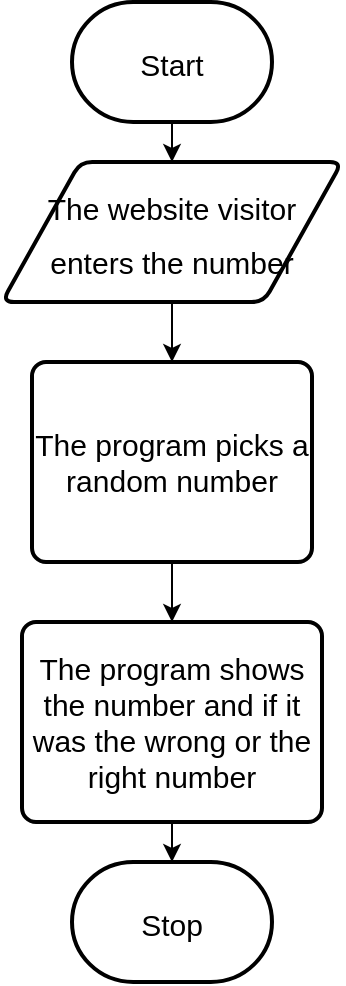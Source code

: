 <mxfile>
    <diagram id="qNM6cTI6R26k1JW4iCDH" name="Page-1">
        <mxGraphModel dx="611" dy="552" grid="1" gridSize="10" guides="1" tooltips="1" connect="1" arrows="1" fold="1" page="1" pageScale="1" pageWidth="850" pageHeight="1100" math="0" shadow="0">
            <root>
                <mxCell id="0"/>
                <mxCell id="1" parent="0"/>
                <mxCell id="18" style="edgeStyle=none;html=1;exitX=0.5;exitY=1;exitDx=0;exitDy=0;exitPerimeter=0;entryX=0.5;entryY=0;entryDx=0;entryDy=0;fontSize=15;" edge="1" parent="1" source="14" target="16">
                    <mxGeometry relative="1" as="geometry"/>
                </mxCell>
                <mxCell id="14" value="&lt;font style=&quot;font-size: 15px&quot;&gt;Start&lt;/font&gt;" style="strokeWidth=2;html=1;shape=mxgraph.flowchart.terminator;whiteSpace=wrap;fontSize=22;" vertex="1" parent="1">
                    <mxGeometry x="350" y="120" width="100" height="60" as="geometry"/>
                </mxCell>
                <mxCell id="15" value="&lt;font style=&quot;font-size: 15px&quot;&gt;Stop&lt;/font&gt;" style="strokeWidth=2;html=1;shape=mxgraph.flowchart.terminator;whiteSpace=wrap;fontSize=22;" vertex="1" parent="1">
                    <mxGeometry x="350" y="550" width="100" height="60" as="geometry"/>
                </mxCell>
                <mxCell id="19" style="edgeStyle=none;html=1;exitX=0.5;exitY=1;exitDx=0;exitDy=0;entryX=0.5;entryY=0;entryDx=0;entryDy=0;fontSize=15;" edge="1" parent="1" source="16" target="17">
                    <mxGeometry relative="1" as="geometry"/>
                </mxCell>
                <mxCell id="16" value="&lt;font style=&quot;font-size: 15px&quot;&gt;The website visitor enters the number&lt;/font&gt;" style="shape=parallelogram;html=1;strokeWidth=2;perimeter=parallelogramPerimeter;whiteSpace=wrap;rounded=1;arcSize=12;size=0.23;fontSize=22;" vertex="1" parent="1">
                    <mxGeometry x="315" y="200" width="170" height="70" as="geometry"/>
                </mxCell>
                <mxCell id="22" style="edgeStyle=none;html=1;exitX=0.5;exitY=1;exitDx=0;exitDy=0;entryX=0.5;entryY=0;entryDx=0;entryDy=0;fontSize=15;" edge="1" parent="1" source="17" target="20">
                    <mxGeometry relative="1" as="geometry"/>
                </mxCell>
                <mxCell id="17" value="The program picks a random number" style="rounded=1;whiteSpace=wrap;html=1;absoluteArcSize=1;arcSize=14;strokeWidth=2;fontSize=15;" vertex="1" parent="1">
                    <mxGeometry x="330" y="300" width="140" height="100" as="geometry"/>
                </mxCell>
                <mxCell id="23" style="edgeStyle=none;html=1;exitX=0.5;exitY=1;exitDx=0;exitDy=0;entryX=0.5;entryY=0;entryDx=0;entryDy=0;entryPerimeter=0;fontSize=15;" edge="1" parent="1" source="20" target="15">
                    <mxGeometry relative="1" as="geometry"/>
                </mxCell>
                <mxCell id="20" value="The program shows the number and if it was the wrong or the right number" style="rounded=1;whiteSpace=wrap;html=1;absoluteArcSize=1;arcSize=14;strokeWidth=2;fontSize=15;" vertex="1" parent="1">
                    <mxGeometry x="325" y="430" width="150" height="100" as="geometry"/>
                </mxCell>
            </root>
        </mxGraphModel>
    </diagram>
</mxfile>